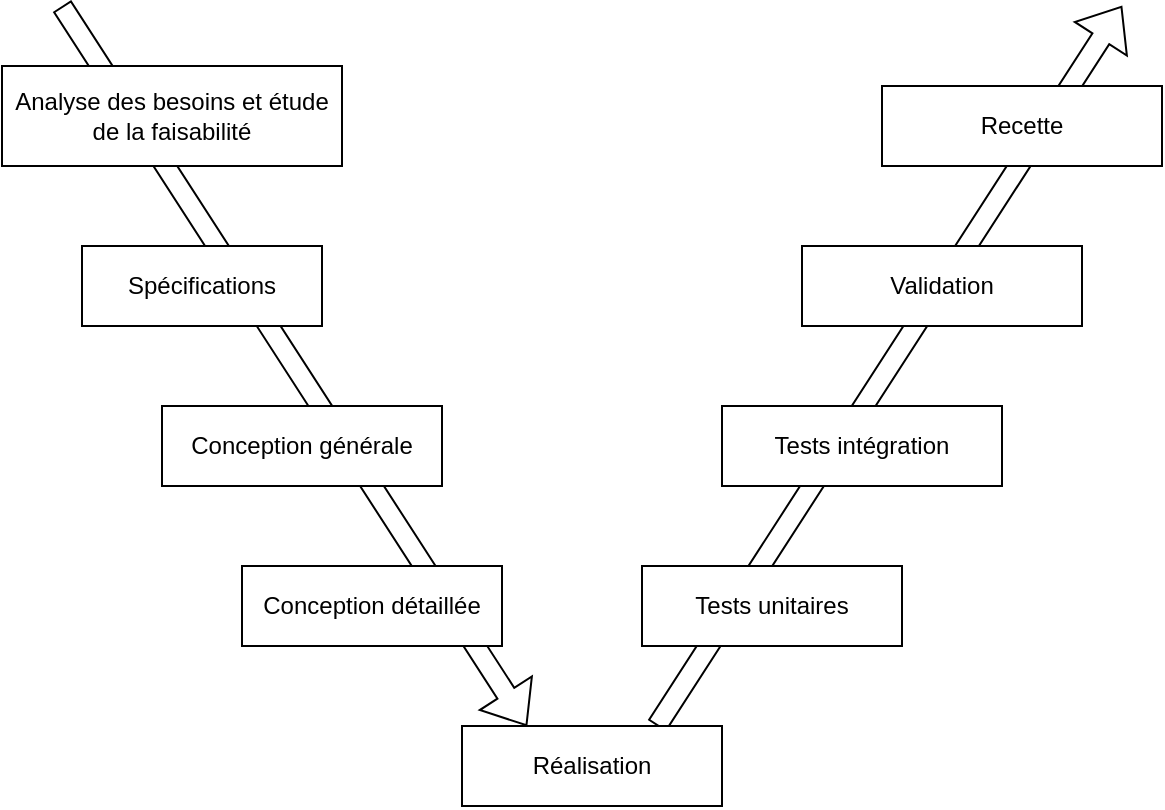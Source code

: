 <mxfile version="17.4.2" type="github">
  <diagram id="vm27vgAdccVjIgrcJmN1" name="Page-1">
    <mxGraphModel dx="1422" dy="724" grid="1" gridSize="10" guides="1" tooltips="1" connect="1" arrows="1" fold="1" page="1" pageScale="1" pageWidth="827" pageHeight="1169" math="0" shadow="0">
      <root>
        <mxCell id="0" />
        <mxCell id="1" parent="0" />
        <mxCell id="CkHqLfm3sLkxxMEbRB-w-15" value="" style="shape=flexArrow;endArrow=classic;html=1;rounded=0;exitX=0.75;exitY=0;exitDx=0;exitDy=0;" edge="1" parent="1" source="CkHqLfm3sLkxxMEbRB-w-5">
          <mxGeometry width="50" height="50" relative="1" as="geometry">
            <mxPoint x="390" y="400" as="sourcePoint" />
            <mxPoint x="600" y="80" as="targetPoint" />
          </mxGeometry>
        </mxCell>
        <mxCell id="CkHqLfm3sLkxxMEbRB-w-13" value="" style="shape=flexArrow;endArrow=classic;html=1;rounded=0;entryX=0.25;entryY=0;entryDx=0;entryDy=0;" edge="1" parent="1" target="CkHqLfm3sLkxxMEbRB-w-5">
          <mxGeometry width="50" height="50" relative="1" as="geometry">
            <mxPoint x="70" y="80" as="sourcePoint" />
            <mxPoint x="440" y="350" as="targetPoint" />
          </mxGeometry>
        </mxCell>
        <mxCell id="CkHqLfm3sLkxxMEbRB-w-1" value="Analyse des besoins et étude de la faisabilité" style="rounded=0;whiteSpace=wrap;html=1;" vertex="1" parent="1">
          <mxGeometry x="40" y="110" width="170" height="50" as="geometry" />
        </mxCell>
        <mxCell id="CkHqLfm3sLkxxMEbRB-w-2" value="Spécifications" style="rounded=0;whiteSpace=wrap;html=1;" vertex="1" parent="1">
          <mxGeometry x="80" y="200" width="120" height="40" as="geometry" />
        </mxCell>
        <mxCell id="CkHqLfm3sLkxxMEbRB-w-3" value="Conception générale" style="rounded=0;whiteSpace=wrap;html=1;" vertex="1" parent="1">
          <mxGeometry x="120" y="280" width="140" height="40" as="geometry" />
        </mxCell>
        <mxCell id="CkHqLfm3sLkxxMEbRB-w-4" value="Conception détaillée" style="rounded=0;whiteSpace=wrap;html=1;" vertex="1" parent="1">
          <mxGeometry x="160" y="360" width="130" height="40" as="geometry" />
        </mxCell>
        <mxCell id="CkHqLfm3sLkxxMEbRB-w-5" value="Réalisation" style="rounded=0;whiteSpace=wrap;html=1;" vertex="1" parent="1">
          <mxGeometry x="270" y="440" width="130" height="40" as="geometry" />
        </mxCell>
        <mxCell id="CkHqLfm3sLkxxMEbRB-w-7" value="Tests unitaires" style="rounded=0;whiteSpace=wrap;html=1;" vertex="1" parent="1">
          <mxGeometry x="360" y="360" width="130" height="40" as="geometry" />
        </mxCell>
        <mxCell id="CkHqLfm3sLkxxMEbRB-w-8" value="Tests intégration" style="rounded=0;whiteSpace=wrap;html=1;" vertex="1" parent="1">
          <mxGeometry x="400" y="280" width="140" height="40" as="geometry" />
        </mxCell>
        <mxCell id="CkHqLfm3sLkxxMEbRB-w-9" value="Validation" style="rounded=0;whiteSpace=wrap;html=1;" vertex="1" parent="1">
          <mxGeometry x="440" y="200" width="140" height="40" as="geometry" />
        </mxCell>
        <mxCell id="CkHqLfm3sLkxxMEbRB-w-12" value="Recette" style="rounded=0;whiteSpace=wrap;html=1;" vertex="1" parent="1">
          <mxGeometry x="480" y="120" width="140" height="40" as="geometry" />
        </mxCell>
      </root>
    </mxGraphModel>
  </diagram>
</mxfile>
